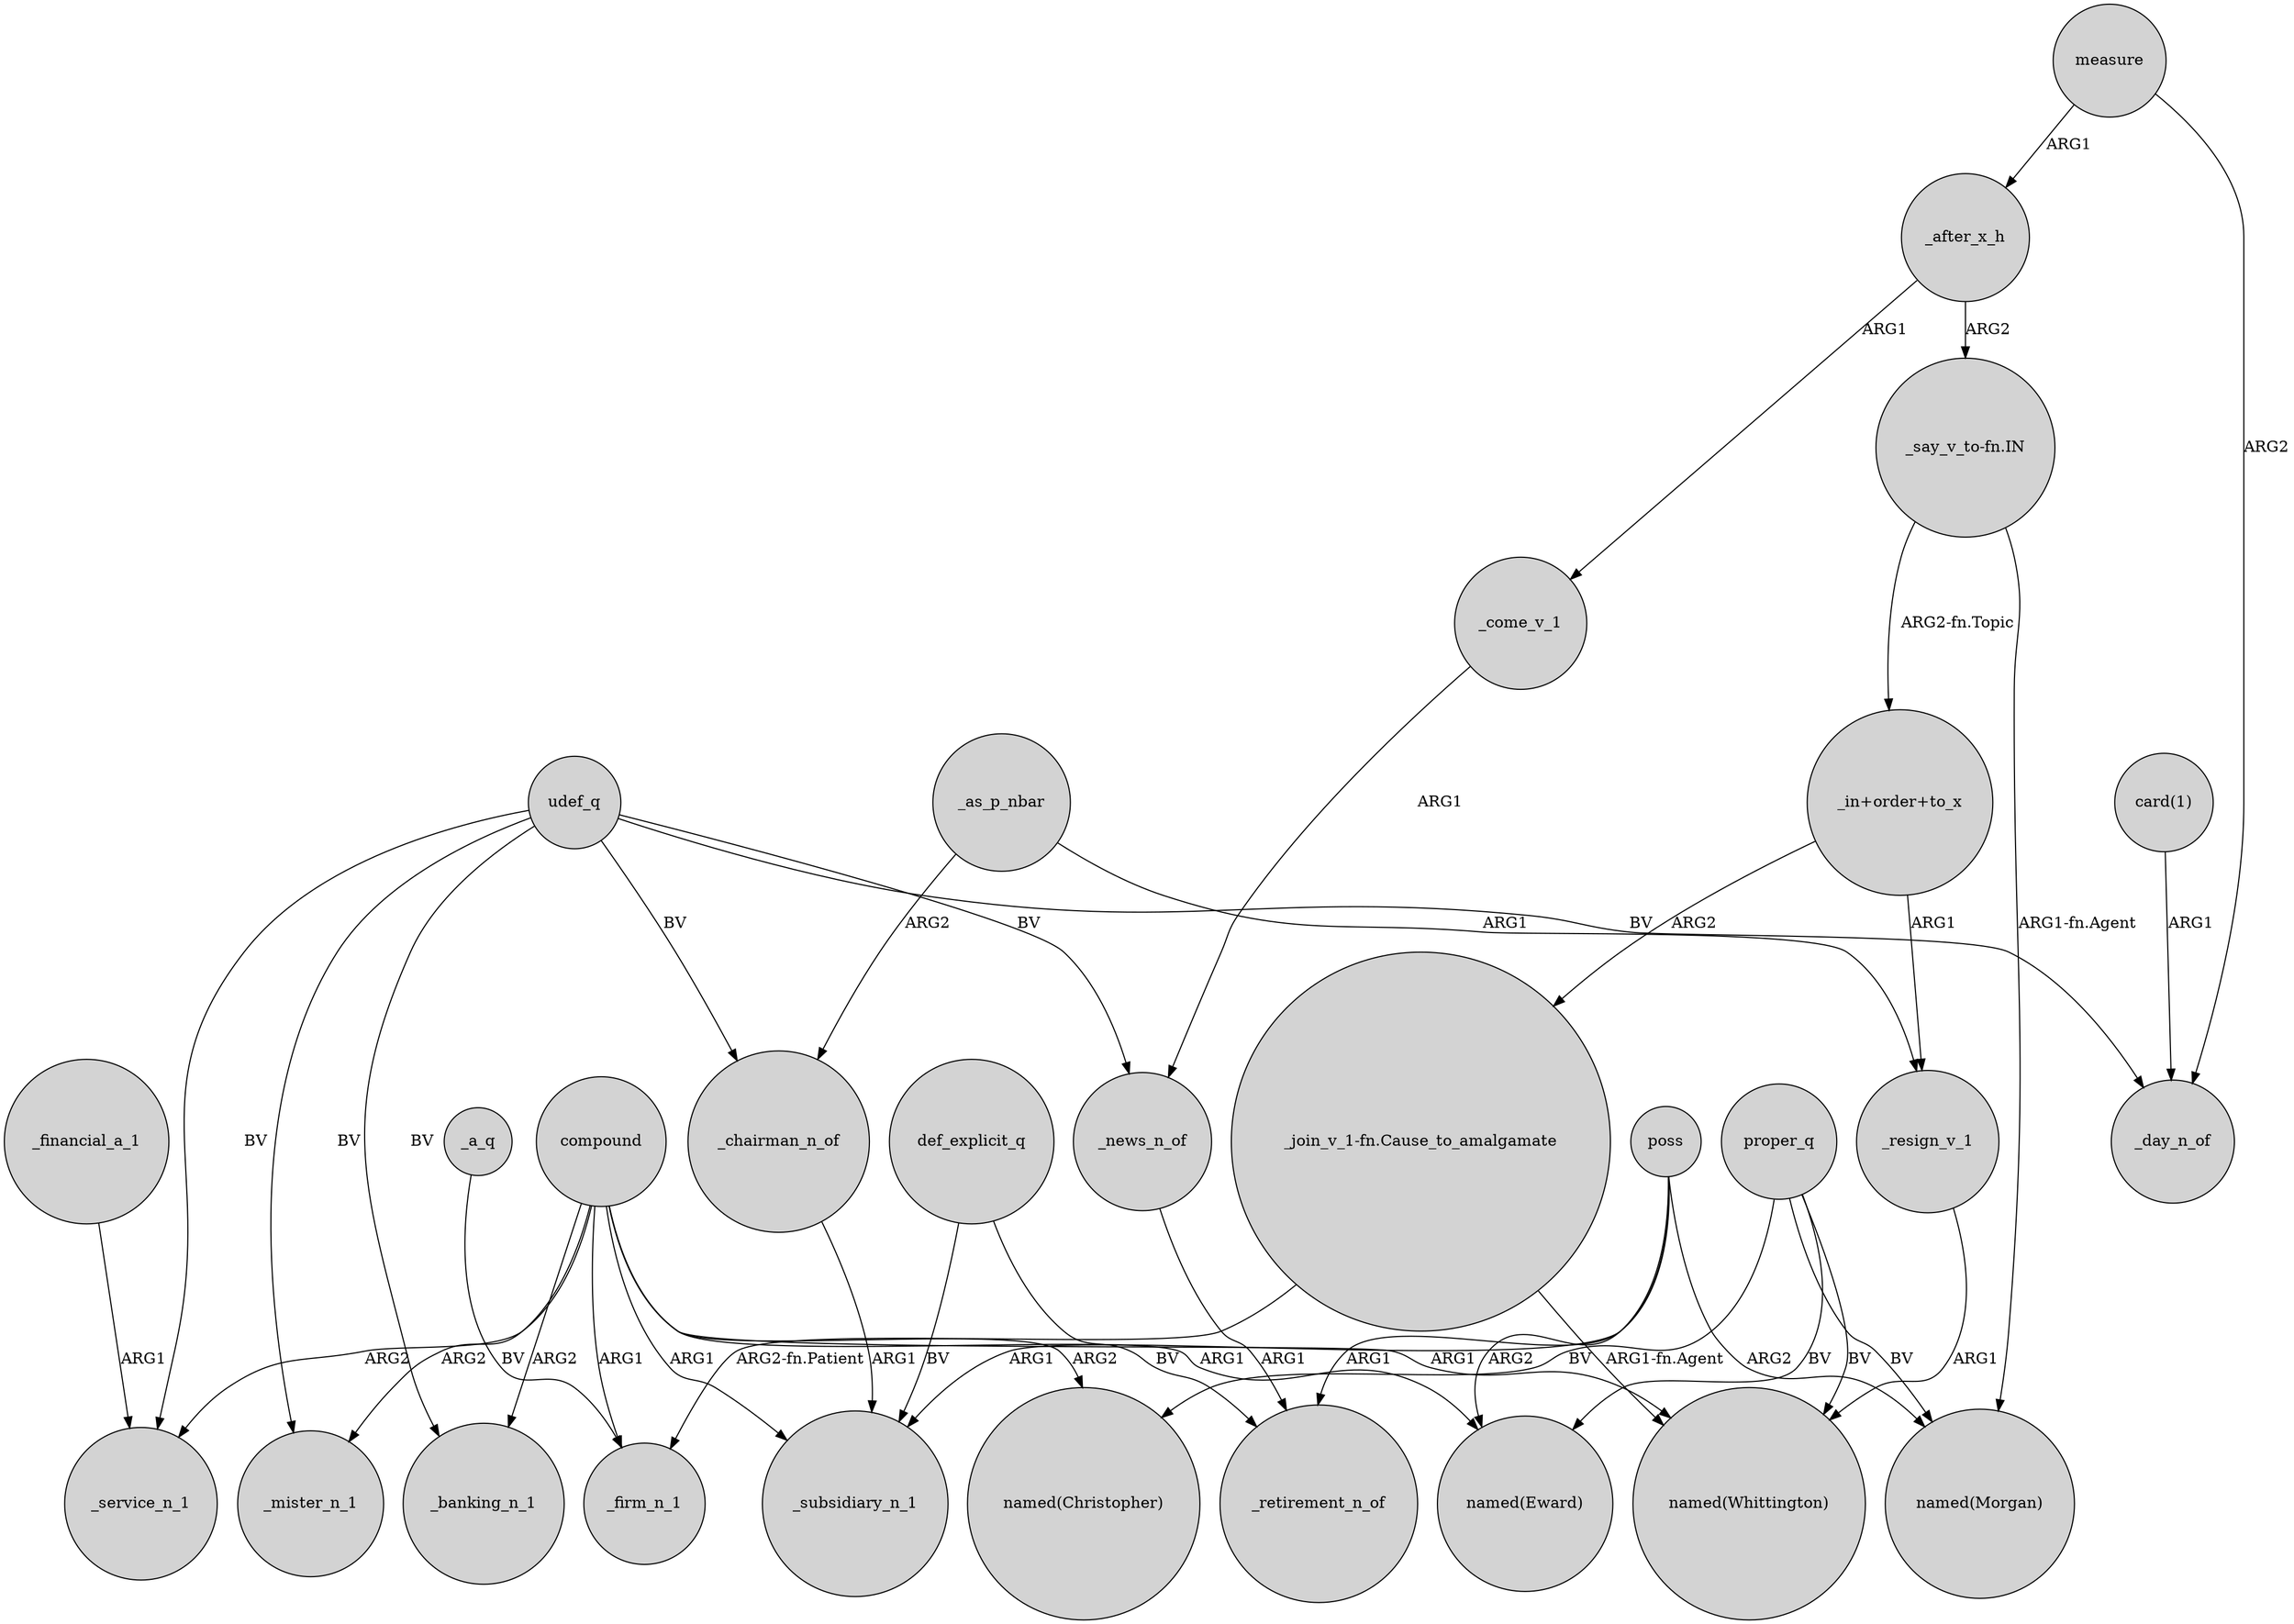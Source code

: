 digraph {
	node [shape=circle style=filled]
	"_in+order+to_x" -> _resign_v_1 [label=ARG1]
	compound -> _service_n_1 [label=ARG2]
	_news_n_of -> _retirement_n_of [label=ARG1]
	def_explicit_q -> _subsidiary_n_1 [label=BV]
	_after_x_h -> _come_v_1 [label=ARG1]
	poss -> _subsidiary_n_1 [label=ARG1]
	_chairman_n_of -> _subsidiary_n_1 [label=ARG1]
	"_say_v_to-fn.IN" -> "named(Morgan)" [label="ARG1-fn.Agent"]
	compound -> _mister_n_1 [label=ARG2]
	proper_q -> "named(Morgan)" [label=BV]
	"card(1)" -> _day_n_of [label=ARG1]
	_as_p_nbar -> _resign_v_1 [label=ARG1]
	compound -> "named(Christopher)" [label=ARG2]
	udef_q -> _mister_n_1 [label=BV]
	_a_q -> _firm_n_1 [label=BV]
	proper_q -> "named(Christopher)" [label=BV]
	udef_q -> _day_n_of [label=BV]
	compound -> _banking_n_1 [label=ARG2]
	_financial_a_1 -> _service_n_1 [label=ARG1]
	poss -> _retirement_n_of [label=ARG1]
	measure -> _day_n_of [label=ARG2]
	_as_p_nbar -> _chairman_n_of [label=ARG2]
	udef_q -> _chairman_n_of [label=BV]
	"_say_v_to-fn.IN" -> "_in+order+to_x" [label="ARG2-fn.Topic"]
	_after_x_h -> "_say_v_to-fn.IN" [label=ARG2]
	proper_q -> "named(Whittington)" [label=BV]
	compound -> "named(Whittington)" [label=ARG1]
	udef_q -> _service_n_1 [label=BV]
	proper_q -> "named(Eward)" [label=BV]
	compound -> "named(Eward)" [label=ARG1]
	compound -> _firm_n_1 [label=ARG1]
	_resign_v_1 -> "named(Whittington)" [label=ARG1]
	_come_v_1 -> _news_n_of [label=ARG1]
	compound -> _subsidiary_n_1 [label=ARG1]
	"_join_v_1-fn.Cause_to_amalgamate" -> "named(Whittington)" [label="ARG1-fn.Agent"]
	def_explicit_q -> _retirement_n_of [label=BV]
	"_in+order+to_x" -> "_join_v_1-fn.Cause_to_amalgamate" [label=ARG2]
	"_join_v_1-fn.Cause_to_amalgamate" -> _firm_n_1 [label="ARG2-fn.Patient"]
	udef_q -> _news_n_of [label=BV]
	poss -> "named(Morgan)" [label=ARG2]
	poss -> "named(Eward)" [label=ARG2]
	udef_q -> _banking_n_1 [label=BV]
	measure -> _after_x_h [label=ARG1]
}
